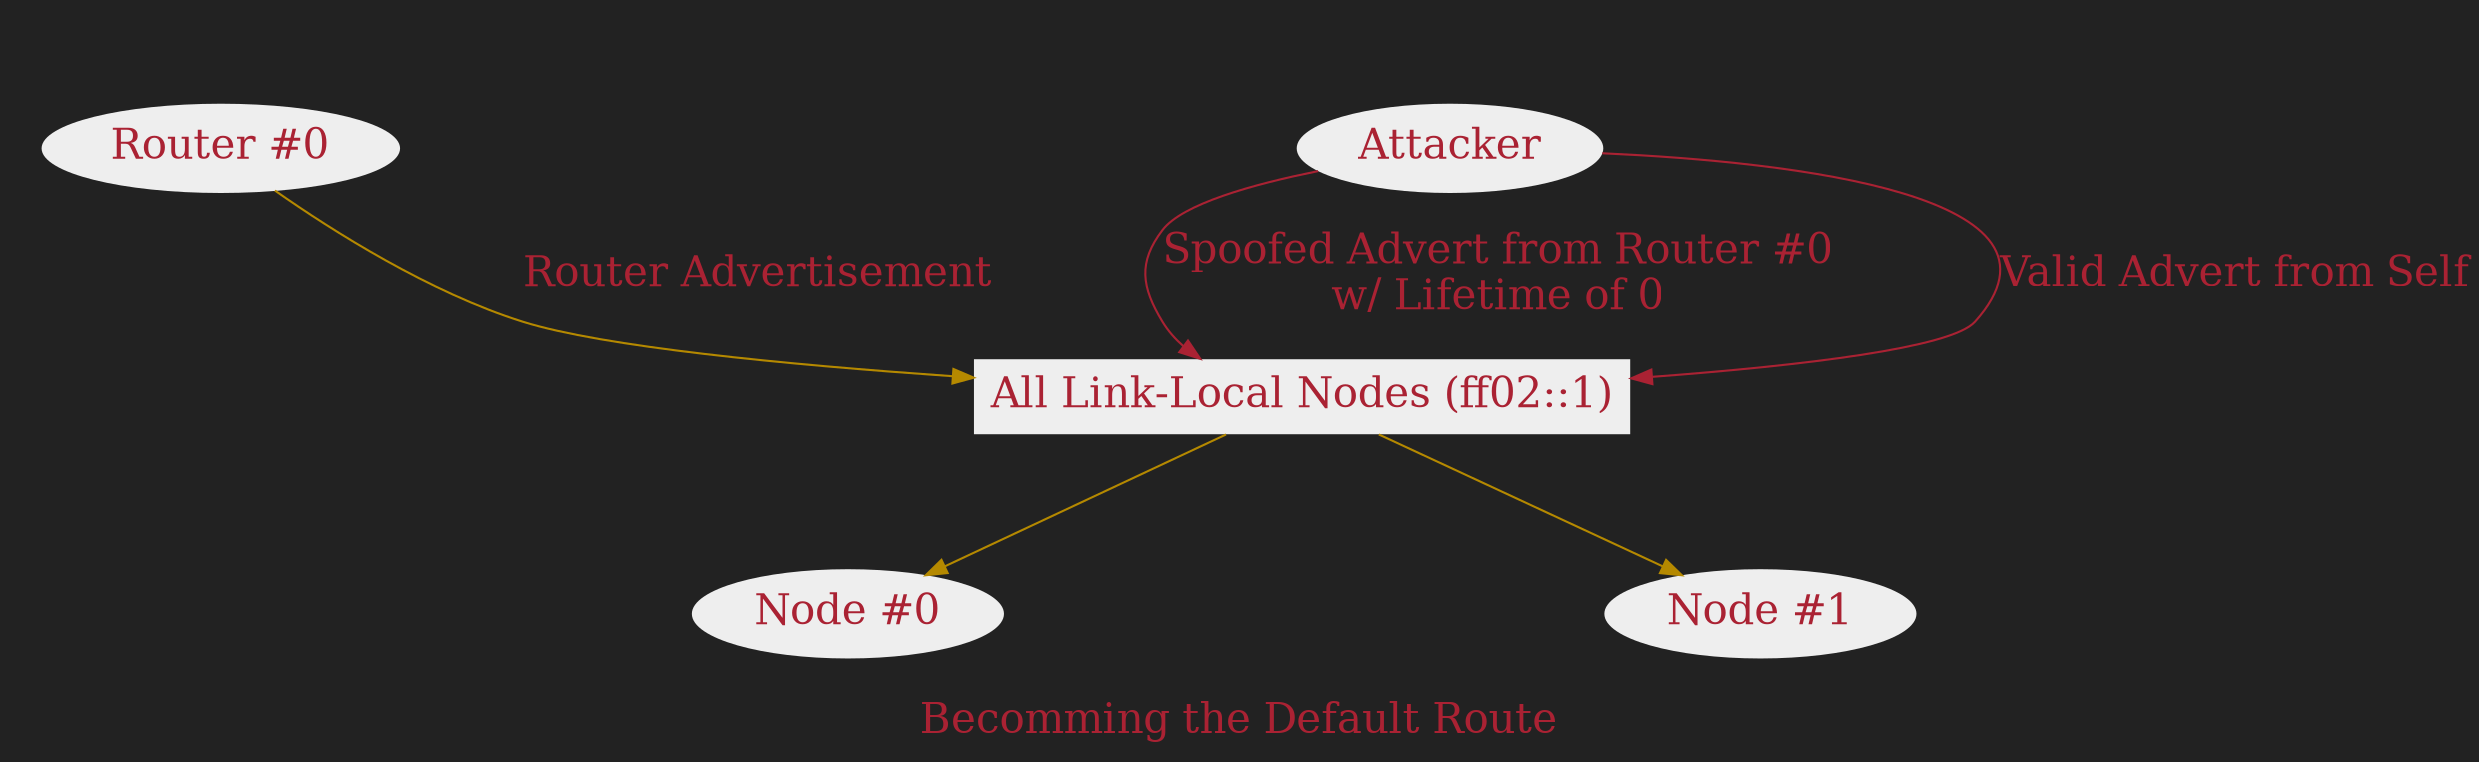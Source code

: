 digraph URAAttack2 {
    label="Becomming the Default Route"
    compound=true
    splines=true
    nodesep=4
    color=none
    fontcolor="#aa2233"
    fontsize=20
    bgcolor="#222222"
    edge[color="#b58900", fontcolor="#aa2233", fontsize=20]
    node[fontcolor="#aa2233", fontsize=20]
    subgraph cluster0 {
        label="Routers"
        style="invis"
        router0[
            label="Router #0"
            style=filled
            color=none
            fillcolor="#eeeeee"
        ]
    }
    subgraph cluster1 {
        style="invis"
        attacker[
            label="Attacker"
            style=filled
            color=none
            fillcolor="#eeeeee"
        ]
    }
    all_nodes[
        label="All Link-Local Nodes (ff02::1)"
        style=filled
        color=none
        fillcolor="#eeeeee"
        shape=rectangle
    ]
    subgraph cluster2 {
        label="Nodes"
        style="invis"
        node0[
            label="Node #0"
            style=filled
            color=none
            fillcolor="#eeeeee"
        ]
        node1[
            label="Node #1"
            style=filled
            color=none
            fillcolor="#eeeeee"
        ]
    }
    router0 -> all_nodes[label="Router Advertisement"]
    attacker -> all_nodes[
        label="Spoofed Advert from Router #0\nw/ Lifetime of 0"
        color="#aa2233"
    ]
    attacker -> all_nodes[
        label="Valid Advert from Self"
        color="#aa2233"
    ]
    all_nodes -> node0
    all_nodes -> node1
}
